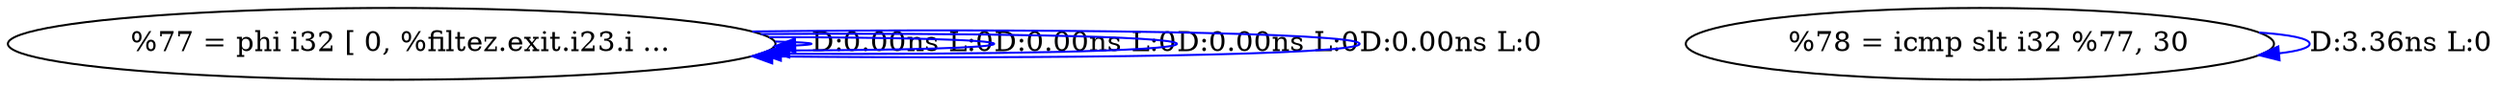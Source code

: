 digraph {
Node0x560817b013a0[label="  %77 = phi i32 [ 0, %filtez.exit.i23.i ..."];
Node0x560817b013a0 -> Node0x560817b013a0[label="D:0.00ns L:0",color=blue];
Node0x560817b013a0 -> Node0x560817b013a0[label="D:0.00ns L:0",color=blue];
Node0x560817b013a0 -> Node0x560817b013a0[label="D:0.00ns L:0",color=blue];
Node0x560817b013a0 -> Node0x560817b013a0[label="D:0.00ns L:0",color=blue];
Node0x560817b01480[label="  %78 = icmp slt i32 %77, 30"];
Node0x560817b01480 -> Node0x560817b01480[label="D:3.36ns L:0",color=blue];
}
